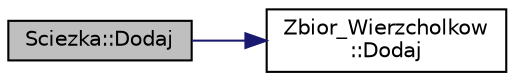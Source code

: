 digraph "Sciezka::Dodaj"
{
  edge [fontname="Helvetica",fontsize="10",labelfontname="Helvetica",labelfontsize="10"];
  node [fontname="Helvetica",fontsize="10",shape=record];
  rankdir="LR";
  Node1 [label="Sciezka::Dodaj",height=0.2,width=0.4,color="black", fillcolor="grey75", style="filled", fontcolor="black"];
  Node1 -> Node2 [color="midnightblue",fontsize="10",style="solid",fontname="Helvetica"];
  Node2 [label="Zbior_Wierzcholkow\l::Dodaj",height=0.2,width=0.4,color="black", fillcolor="white", style="filled",URL="$classZbior__Wierzcholkow.html#ad3de16fb51e72f877e10a03cb6aa1e3a",tooltip="Metoda pozwalająca na dodanie kolejnego wektora do zbioru. "];
}
